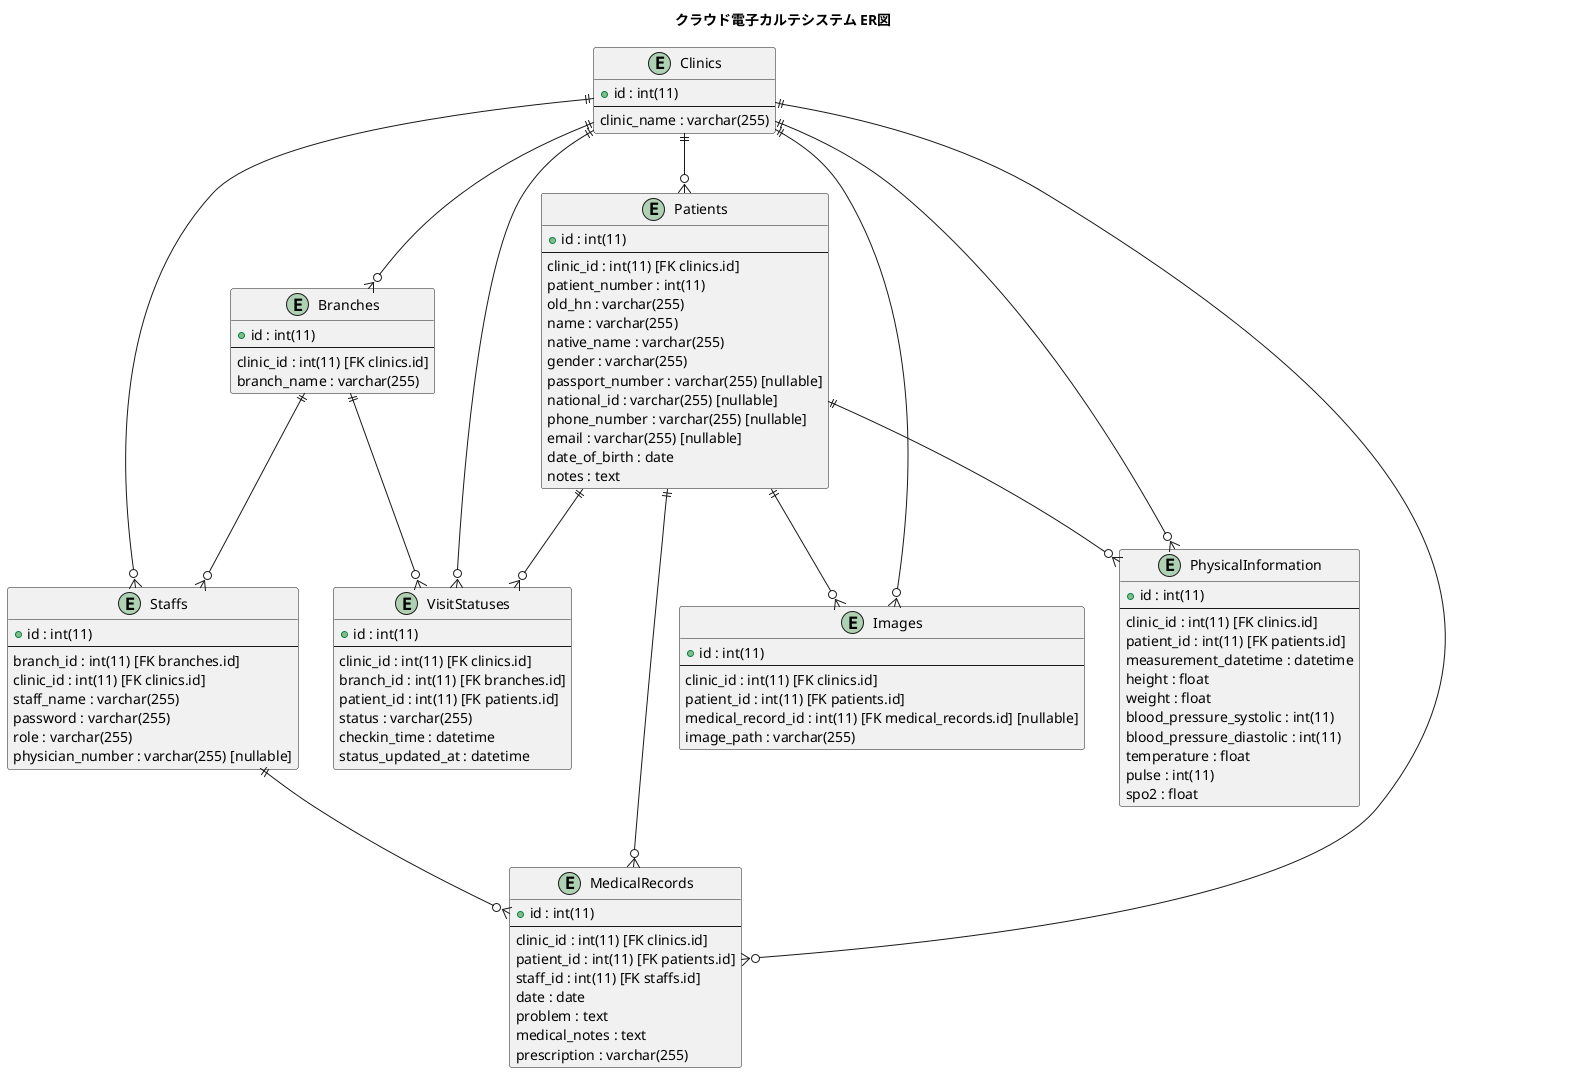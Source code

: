 @startuml
title クラウド電子カルテシステム ER図

entity "Clinics" as clinics {
  + id : int(11)
  ---
  clinic_name : varchar(255)
}

entity "Branches" as branches {
  + id : int(11)
  ---
  clinic_id : int(11) [FK clinics.id]
  branch_name : varchar(255)
}

entity "Staffs" as staffs {
  + id : int(11)
  ---
  branch_id : int(11) [FK branches.id]
  clinic_id : int(11) [FK clinics.id]
  staff_name : varchar(255)
  password : varchar(255)
  role : varchar(255)
  physician_number : varchar(255) [nullable]
}

entity "Patients" as patients {
  + id : int(11)
  ---
  clinic_id : int(11) [FK clinics.id]
  patient_number : int(11)
  old_hn : varchar(255)
  name : varchar(255)
  native_name : varchar(255)
  gender : varchar(255)
  passport_number : varchar(255) [nullable]
  national_id : varchar(255) [nullable]
  phone_number : varchar(255) [nullable]
  email : varchar(255) [nullable]
  date_of_birth : date
  notes : text
}

entity "MedicalRecords" as medical_records {
  + id : int(11)
  ---
  clinic_id : int(11) [FK clinics.id]
  patient_id : int(11) [FK patients.id]
  staff_id : int(11) [FK staffs.id]
  date : date
  problem : text
  medical_notes : text
  prescription : varchar(255)
}

entity "Images" as images {
  + id : int(11)
  ---
  clinic_id : int(11) [FK clinics.id]
  patient_id : int(11) [FK patients.id]
  medical_record_id : int(11) [FK medical_records.id] [nullable]
  image_path : varchar(255)
}

entity "PhysicalInformation" as physical_information {
  + id : int(11)
  ---
  clinic_id : int(11) [FK clinics.id]
  patient_id : int(11) [FK patients.id]
  measurement_datetime : datetime
  height : float
  weight : float
  blood_pressure_systolic : int(11)
  blood_pressure_diastolic : int(11)
  temperature : float
  pulse : int(11)
  spo2 : float
}

entity "VisitStatuses" as visit_statuses {
  + id : int(11)
  ---
  clinic_id : int(11) [FK clinics.id]
  branch_id : int(11) [FK branches.id]
  patient_id : int(11) [FK patients.id]
  status : varchar(255)
  checkin_time : datetime
  status_updated_at : datetime
}

clinics ||--o{ branches
clinics ||--o{ staffs
clinics ||--o{ patients
clinics ||--o{ medical_records
clinics ||--o{ images
clinics ||--o{ physical_information
clinics ||--o{ visit_statuses
branches ||--o{ staffs
branches ||--o{ visit_statuses
patients ||--o{ medical_records
patients ||--o{ images
patients ||--o{ physical_information
patients ||--o{ visit_statuses
staffs ||--o{ medical_records

@enduml
